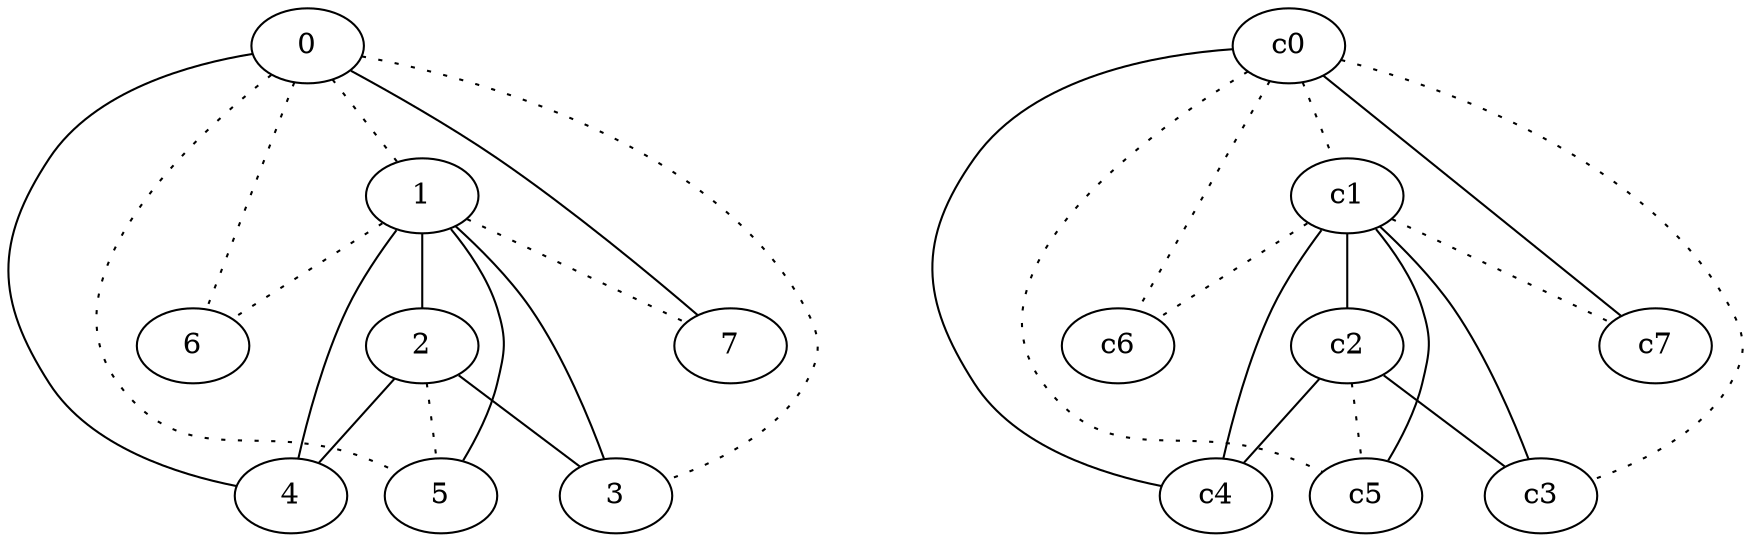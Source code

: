 graph {
a0[label=0];
a1[label=1];
a2[label=2];
a3[label=3];
a4[label=4];
a5[label=5];
a6[label=6];
a7[label=7];
a0 -- a1 [style=dotted];
a0 -- a3 [style=dotted];
a0 -- a4;
a0 -- a5 [style=dotted];
a0 -- a6 [style=dotted];
a0 -- a7;
a1 -- a2;
a1 -- a3;
a1 -- a4;
a1 -- a5;
a1 -- a6 [style=dotted];
a1 -- a7 [style=dotted];
a2 -- a3;
a2 -- a4;
a2 -- a5 [style=dotted];
c0 -- c1 [style=dotted];
c0 -- c3 [style=dotted];
c0 -- c4;
c0 -- c5 [style=dotted];
c0 -- c6 [style=dotted];
c0 -- c7;
c1 -- c2;
c1 -- c3;
c1 -- c4;
c1 -- c5;
c1 -- c6 [style=dotted];
c1 -- c7 [style=dotted];
c2 -- c3;
c2 -- c4;
c2 -- c5 [style=dotted];
}
